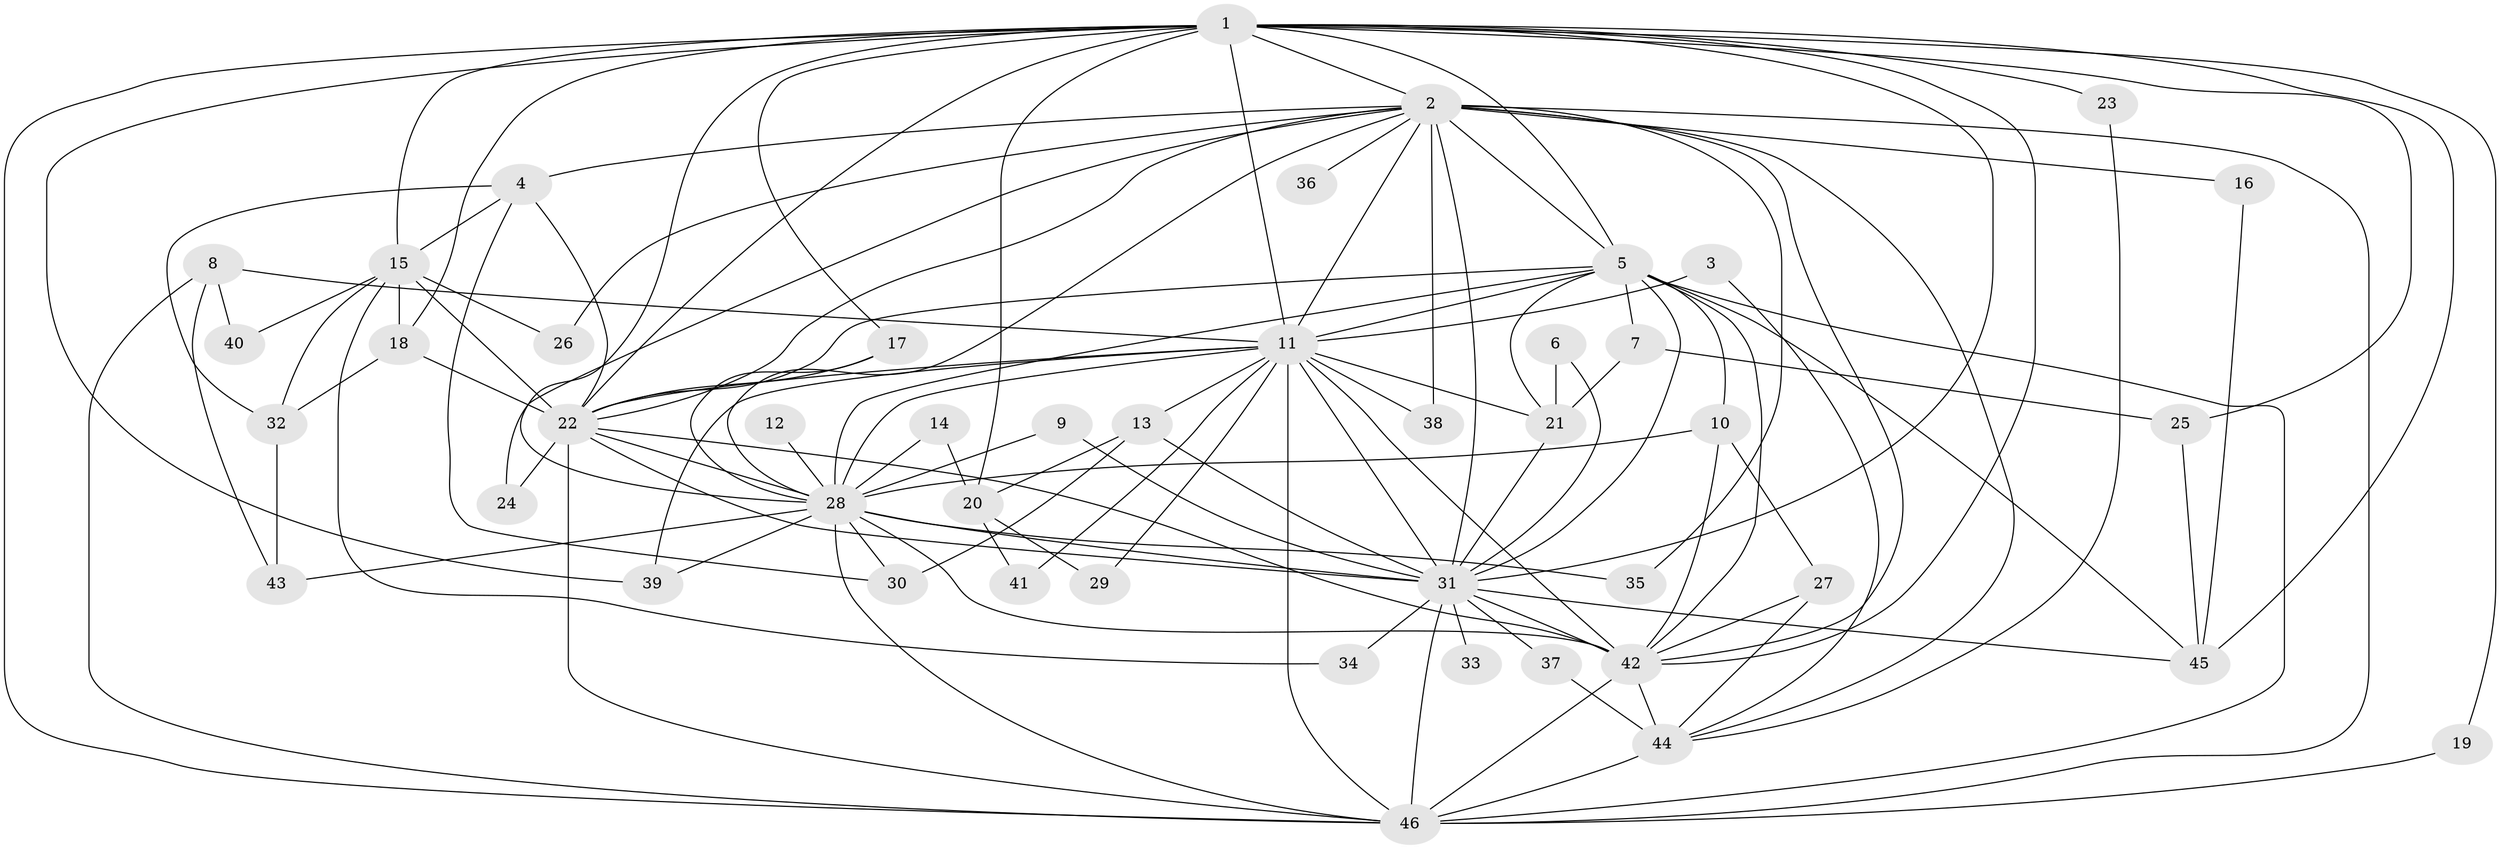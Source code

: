 // original degree distribution, {15: 0.013157894736842105, 19: 0.02631578947368421, 16: 0.02631578947368421, 20: 0.013157894736842105, 13: 0.013157894736842105, 22: 0.013157894736842105, 24: 0.013157894736842105, 12: 0.013157894736842105, 8: 0.02631578947368421, 2: 0.5657894736842105, 3: 0.18421052631578946, 5: 0.05263157894736842, 4: 0.02631578947368421, 6: 0.013157894736842105}
// Generated by graph-tools (version 1.1) at 2025/36/03/04/25 23:36:31]
// undirected, 46 vertices, 120 edges
graph export_dot {
  node [color=gray90,style=filled];
  1;
  2;
  3;
  4;
  5;
  6;
  7;
  8;
  9;
  10;
  11;
  12;
  13;
  14;
  15;
  16;
  17;
  18;
  19;
  20;
  21;
  22;
  23;
  24;
  25;
  26;
  27;
  28;
  29;
  30;
  31;
  32;
  33;
  34;
  35;
  36;
  37;
  38;
  39;
  40;
  41;
  42;
  43;
  44;
  45;
  46;
  1 -- 2 [weight=1.0];
  1 -- 5 [weight=2.0];
  1 -- 11 [weight=1.0];
  1 -- 15 [weight=1.0];
  1 -- 17 [weight=1.0];
  1 -- 18 [weight=1.0];
  1 -- 19 [weight=1.0];
  1 -- 20 [weight=2.0];
  1 -- 22 [weight=1.0];
  1 -- 23 [weight=1.0];
  1 -- 25 [weight=1.0];
  1 -- 28 [weight=1.0];
  1 -- 31 [weight=3.0];
  1 -- 39 [weight=1.0];
  1 -- 42 [weight=1.0];
  1 -- 45 [weight=1.0];
  1 -- 46 [weight=2.0];
  2 -- 4 [weight=1.0];
  2 -- 5 [weight=2.0];
  2 -- 11 [weight=1.0];
  2 -- 16 [weight=1.0];
  2 -- 22 [weight=1.0];
  2 -- 24 [weight=1.0];
  2 -- 26 [weight=1.0];
  2 -- 28 [weight=1.0];
  2 -- 31 [weight=1.0];
  2 -- 35 [weight=1.0];
  2 -- 36 [weight=1.0];
  2 -- 38 [weight=1.0];
  2 -- 42 [weight=1.0];
  2 -- 44 [weight=1.0];
  2 -- 46 [weight=2.0];
  3 -- 11 [weight=1.0];
  3 -- 44 [weight=1.0];
  4 -- 15 [weight=1.0];
  4 -- 22 [weight=1.0];
  4 -- 30 [weight=1.0];
  4 -- 32 [weight=1.0];
  5 -- 7 [weight=1.0];
  5 -- 10 [weight=1.0];
  5 -- 11 [weight=1.0];
  5 -- 21 [weight=1.0];
  5 -- 22 [weight=1.0];
  5 -- 28 [weight=1.0];
  5 -- 31 [weight=1.0];
  5 -- 42 [weight=1.0];
  5 -- 45 [weight=1.0];
  5 -- 46 [weight=3.0];
  6 -- 21 [weight=1.0];
  6 -- 31 [weight=1.0];
  7 -- 21 [weight=1.0];
  7 -- 25 [weight=1.0];
  8 -- 11 [weight=1.0];
  8 -- 40 [weight=1.0];
  8 -- 43 [weight=1.0];
  8 -- 46 [weight=1.0];
  9 -- 28 [weight=1.0];
  9 -- 31 [weight=1.0];
  10 -- 27 [weight=1.0];
  10 -- 28 [weight=1.0];
  10 -- 42 [weight=1.0];
  11 -- 13 [weight=1.0];
  11 -- 21 [weight=1.0];
  11 -- 22 [weight=1.0];
  11 -- 28 [weight=1.0];
  11 -- 29 [weight=1.0];
  11 -- 31 [weight=3.0];
  11 -- 38 [weight=1.0];
  11 -- 39 [weight=1.0];
  11 -- 41 [weight=1.0];
  11 -- 42 [weight=1.0];
  11 -- 46 [weight=2.0];
  12 -- 28 [weight=1.0];
  13 -- 20 [weight=1.0];
  13 -- 30 [weight=1.0];
  13 -- 31 [weight=2.0];
  14 -- 20 [weight=1.0];
  14 -- 28 [weight=1.0];
  15 -- 18 [weight=1.0];
  15 -- 22 [weight=1.0];
  15 -- 26 [weight=1.0];
  15 -- 32 [weight=1.0];
  15 -- 34 [weight=1.0];
  15 -- 40 [weight=1.0];
  16 -- 45 [weight=1.0];
  17 -- 22 [weight=1.0];
  17 -- 28 [weight=1.0];
  18 -- 22 [weight=1.0];
  18 -- 32 [weight=1.0];
  19 -- 46 [weight=1.0];
  20 -- 29 [weight=1.0];
  20 -- 41 [weight=1.0];
  21 -- 31 [weight=1.0];
  22 -- 24 [weight=2.0];
  22 -- 28 [weight=1.0];
  22 -- 31 [weight=1.0];
  22 -- 42 [weight=1.0];
  22 -- 46 [weight=3.0];
  23 -- 44 [weight=1.0];
  25 -- 45 [weight=1.0];
  27 -- 42 [weight=1.0];
  27 -- 44 [weight=1.0];
  28 -- 30 [weight=1.0];
  28 -- 31 [weight=1.0];
  28 -- 35 [weight=1.0];
  28 -- 39 [weight=1.0];
  28 -- 42 [weight=1.0];
  28 -- 43 [weight=1.0];
  28 -- 46 [weight=3.0];
  31 -- 33 [weight=1.0];
  31 -- 34 [weight=1.0];
  31 -- 37 [weight=1.0];
  31 -- 42 [weight=2.0];
  31 -- 45 [weight=1.0];
  31 -- 46 [weight=2.0];
  32 -- 43 [weight=1.0];
  37 -- 44 [weight=1.0];
  42 -- 44 [weight=1.0];
  42 -- 46 [weight=2.0];
  44 -- 46 [weight=2.0];
}
